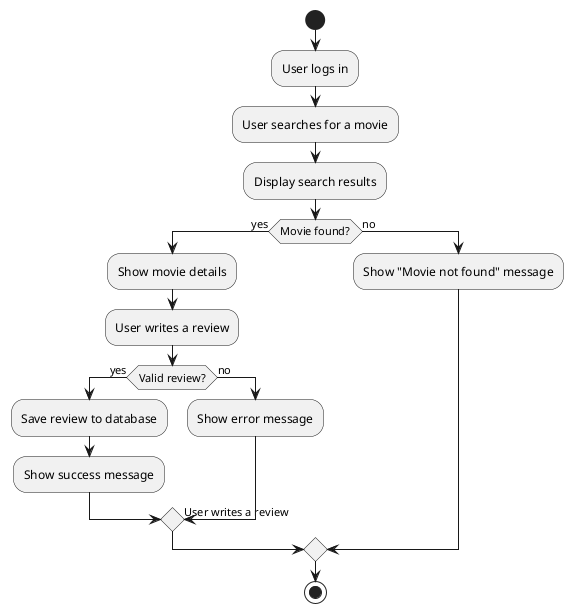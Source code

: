 @startuml
'https://plantuml.com/activity-diagram-beta

start
:User logs in;
:User searches for a movie;
:Display search results;
if (Movie found?) then (yes)
  :Show movie details;
  :User writes a review;
  if (Valid review?) then (yes)
    :Save review to database;
    :Show success message;
  else (no)
    :Show error message;
    -> User writes a review;
  endif
else (no)
  :Show "Movie not found" message;
endif
stop
@enduml


